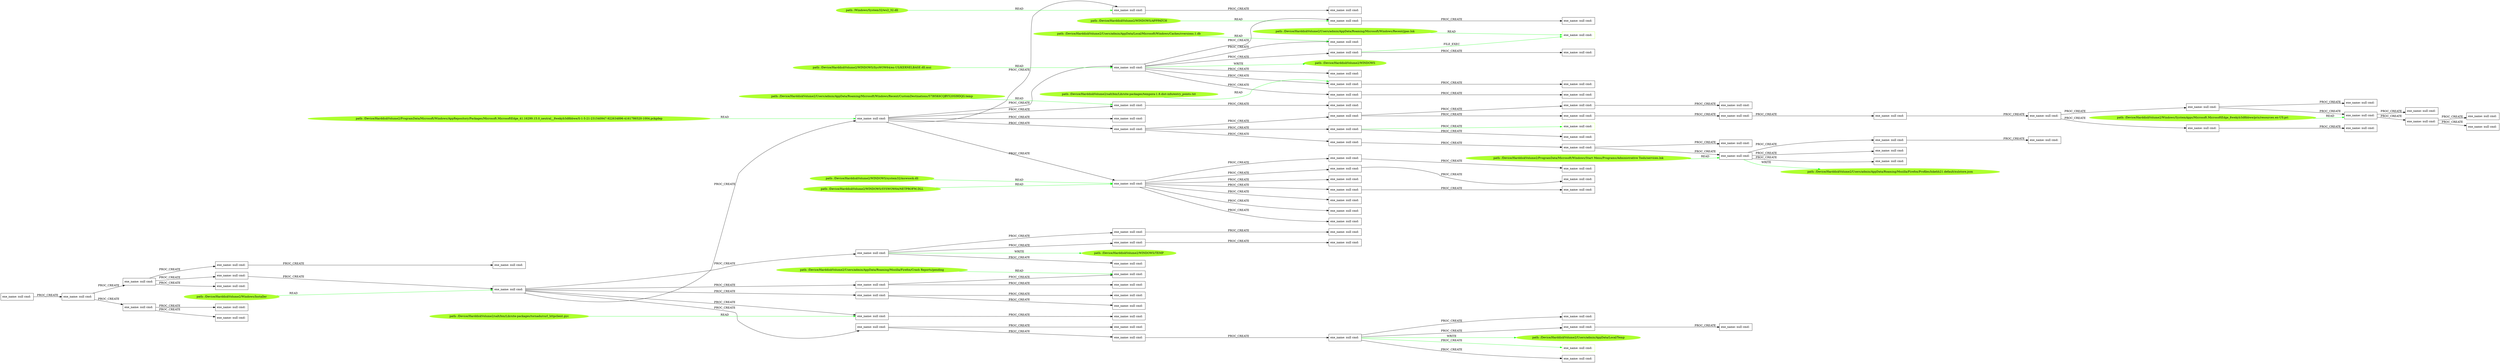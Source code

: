 digraph {
	rankdir=LR
	9 [label="exe_name: null cmd: " color=black shape=box style=solid]
	153 [label="exe_name: null cmd: " color=greenyellow shape=box style=solid]
	9 -> 153 [label=FILE_EXEC color=green]
	27 [label="exe_name: null cmd: " color=black shape=box style=solid]
	29 [label="exe_name: null cmd: " color=black shape=box style=solid]
	27 -> 29 [label=PROC_CREATE color=black]
	29 [label="exe_name: null cmd: " color=black shape=box style=solid]
	32 [label="exe_name: null cmd: " color=black shape=box style=solid]
	29 -> 32 [label=PROC_CREATE color=black]
	32 [label="exe_name: null cmd: " color=black shape=box style=solid]
	38 [label="exe_name: null cmd: " color=black shape=box style=solid]
	32 -> 38 [label=PROC_CREATE color=black]
	29 [label="exe_name: null cmd: " color=black shape=box style=solid]
	35 [label="exe_name: null cmd: " color=black shape=box style=solid]
	29 -> 35 [label=PROC_CREATE color=black]
	32 [label="exe_name: null cmd: " color=black shape=box style=solid]
	41 [label="exe_name: null cmd: " color=black shape=box style=solid]
	32 -> 41 [label=PROC_CREATE color=black]
	35 [label="exe_name: null cmd: " color=black shape=box style=solid]
	20 [label="exe_name: null cmd: " color=black shape=box style=solid]
	35 -> 20 [label=PROC_CREATE color=black]
	35 [label="exe_name: null cmd: " color=black shape=box style=solid]
	23 [label="exe_name: null cmd: " color=black shape=box style=solid]
	35 -> 23 [label=PROC_CREATE color=black]
	20 [label="exe_name: null cmd: " color=black shape=box style=solid]
	24 [label="exe_name: null cmd: " color=black shape=box style=solid]
	20 -> 24 [label=PROC_CREATE color=black]
	35 [label="exe_name: null cmd: " color=black shape=box style=solid]
	22 [label="exe_name: null cmd: " color=black shape=box style=solid]
	35 -> 22 [label=PROC_CREATE color=black]
	22 [label="exe_name: null cmd: " color=black shape=box style=solid]
	25 [label="exe_name: null cmd: " color=black shape=box style=solid]
	22 -> 25 [label=PROC_CREATE color=black]
	25 [label="exe_name: null cmd: " color=black shape=box style=solid]
	46 [label="exe_name: null cmd: " color=black shape=box style=solid]
	25 -> 46 [label=PROC_CREATE color=black]
	155 [label="path: /Device/HarddiskVolume2/ProgramData/Microsoft/Windows/Start Menu/Programs/Administrative Tools/services.lnk" color=greenyellow shape=oval style=filled]
	105 [label="exe_name: null cmd: " color=black shape=box style=solid]
	155 -> 105 [label=READ color=green]
	46 [label="exe_name: null cmd: " color=black shape=box style=solid]
	98 [label="exe_name: null cmd: " color=black shape=box style=solid]
	46 -> 98 [label=PROC_CREATE color=black]
	98 [label="exe_name: null cmd: " color=black shape=box style=solid]
	14 [label="exe_name: null cmd: " color=black shape=box style=solid]
	98 -> 14 [label=PROC_CREATE color=black]
	25 [label="exe_name: null cmd: " color=black shape=box style=solid]
	45 [label="exe_name: null cmd: " color=black shape=box style=solid]
	25 -> 45 [label=PROC_CREATE color=black]
	45 [label="exe_name: null cmd: " color=black shape=box style=solid]
	84 [label="exe_name: null cmd: " color=black shape=box style=solid]
	45 -> 84 [label=PROC_CREATE color=black]
	25 [label="exe_name: null cmd: " color=black shape=box style=solid]
	57 [label="exe_name: null cmd: " color=black shape=box style=solid]
	25 -> 57 [label=PROC_CREATE color=black]
	45 [label="exe_name: null cmd: " color=black shape=box style=solid]
	83 [label="exe_name: null cmd: " color=black shape=box style=solid]
	45 -> 83 [label=PROC_CREATE color=black]
	57 [label="exe_name: null cmd: " color=black shape=box style=solid]
	113 [label="exe_name: null cmd: " color=black shape=box style=solid]
	57 -> 113 [label=PROC_CREATE color=black]
	57 [label="exe_name: null cmd: " color=black shape=box style=solid]
	112 [label="exe_name: null cmd: " color=black shape=box style=solid]
	57 -> 112 [label=PROC_CREATE color=black]
	139 [label="path: /Device/HarddiskVolume2/ProgramData/Microsoft/Windows/AppRepository/Packages/Microsoft.MicrosoftEdge_41.16299.15.0_neutral__8wekyb3d8bbwe/S-1-5-21-231540947-922634896-4161786520-1004.pckgdep" color=greenyellow shape=oval style=filled]
	46 [label="exe_name: null cmd: " color=black shape=box style=solid]
	139 -> 46 [label=READ color=green]
	46 [label="exe_name: null cmd: " color=black shape=box style=solid]
	99 [label="exe_name: null cmd: " color=black shape=box style=solid]
	46 -> 99 [label=PROC_CREATE color=black]
	46 [label="exe_name: null cmd: " color=black shape=box style=solid]
	100 [label="exe_name: null cmd: " color=black shape=box style=solid]
	46 -> 100 [label=PROC_CREATE color=black]
	99 [label="exe_name: null cmd: " color=black shape=box style=solid]
	18 [label="exe_name: null cmd: " color=black shape=box style=solid]
	99 -> 18 [label=PROC_CREATE color=black]
	154 [label="path: /Device/HarddiskVolume2/Users/admin/AppData/Roaming/Microsoft/Windows/Recent/jpas.lnk" color=greenyellow shape=oval style=filled]
	153 [label="exe_name: null cmd: " color=greenyellow shape=box style=solid]
	154 -> 153 [label=READ color=green]
	46 [label="exe_name: null cmd: " color=black shape=box style=solid]
	97 [label="exe_name: null cmd: " color=black shape=box style=solid]
	46 -> 97 [label=PROC_CREATE color=black]
	97 [label="exe_name: null cmd: " color=black shape=box style=solid]
	40 [label="exe_name: null cmd: " color=black shape=box style=solid]
	97 -> 40 [label=PROC_CREATE color=black]
	40 [label="exe_name: null cmd: " color=black shape=box style=solid]
	2 [label="exe_name: null cmd: " color=black shape=box style=solid]
	40 -> 2 [label=PROC_CREATE color=black]
	25 [label="exe_name: null cmd: " color=black shape=box style=solid]
	42 [label="exe_name: null cmd: " color=black shape=box style=solid]
	25 -> 42 [label=PROC_CREATE color=black]
	42 [label="exe_name: null cmd: " color=black shape=box style=solid]
	60 [label="exe_name: null cmd: " color=black shape=box style=solid]
	42 -> 60 [label=PROC_CREATE color=black]
	25 [label="exe_name: null cmd: " color=black shape=box style=solid]
	58 [label="exe_name: null cmd: " color=black shape=box style=solid]
	25 -> 58 [label=PROC_CREATE color=black]
	42 [label="exe_name: null cmd: " color=black shape=box style=solid]
	59 [label="exe_name: null cmd: " color=black shape=box style=solid]
	42 -> 59 [label=PROC_CREATE color=black]
	58 [label="exe_name: null cmd: " color=black shape=box style=solid]
	61 [label="exe_name: null cmd: " color=black shape=box style=solid]
	58 -> 61 [label=PROC_CREATE color=black]
	59 [label="exe_name: null cmd: " color=black shape=box style=solid]
	114 [label="exe_name: null cmd: " color=black shape=box style=solid]
	59 -> 114 [label=PROC_CREATE color=black]
	114 [label="exe_name: null cmd: " color=black shape=box style=solid]
	67 [label="exe_name: null cmd: " color=black shape=box style=solid]
	114 -> 67 [label=PROC_CREATE color=black]
	114 [label="exe_name: null cmd: " color=black shape=box style=solid]
	69 [label="exe_name: null cmd: " color=black shape=box style=solid]
	114 -> 69 [label=PROC_CREATE color=black]
	114 [label="exe_name: null cmd: " color=black shape=box style=solid]
	65 [label="exe_name: null cmd: " color=black shape=box style=solid]
	114 -> 65 [label=PROC_CREATE color=black]
	65 [label="exe_name: null cmd: " color=black shape=box style=solid]
	3 [label="exe_name: null cmd: " color=black shape=box style=solid]
	65 -> 3 [label=PROC_CREATE color=black]
	97 [label="exe_name: null cmd: " color=black shape=box style=solid]
	48 [label="exe_name: null cmd: " color=black shape=box style=solid]
	97 -> 48 [label=PROC_CREATE color=black]
	25 [label="exe_name: null cmd: " color=black shape=box style=solid]
	43 [label="exe_name: null cmd: " color=black shape=box style=solid]
	25 -> 43 [label=PROC_CREATE color=black]
	97 [label="exe_name: null cmd: " color=black shape=box style=solid]
	34 [label="exe_name: null cmd: " color=black shape=box style=solid]
	97 -> 34 [label=PROC_CREATE color=black]
	97 [label="exe_name: null cmd: " color=black shape=box style=solid]
	28 [label="exe_name: null cmd: " color=black shape=box style=solid]
	97 -> 28 [label=PROC_CREATE color=black]
	34 [label="exe_name: null cmd: " color=black shape=box style=solid]
	1 [label="exe_name: null cmd: " color=black shape=box style=solid]
	34 -> 1 [label=PROC_CREATE color=black]
	136 [label="path: /Device/HarddiskVolume2/Windows/Installer" color=greenyellow shape=oval style=filled]
	25 [label="exe_name: null cmd: " color=black shape=box style=solid]
	136 -> 25 [label=READ color=green]
	43 [label="exe_name: null cmd: " color=black shape=box style=solid]
	74 [label="exe_name: null cmd: " color=black shape=box style=solid]
	43 -> 74 [label=PROC_CREATE color=black]
	43 [label="exe_name: null cmd: " color=black shape=box style=solid]
	75 [label="exe_name: null cmd: " color=black shape=box style=solid]
	43 -> 75 [label=PROC_CREATE color=black]
	75 [label="exe_name: null cmd: " color=black shape=box style=solid]
	133 [label="exe_name: null cmd: " color=black shape=box style=solid]
	75 -> 133 [label=PROC_CREATE color=black]
	97 [label="exe_name: null cmd: " color=black shape=box style=solid]
	37 [label="exe_name: null cmd: " color=black shape=box style=solid]
	97 -> 37 [label=PROC_CREATE color=black]
	43 [label="exe_name: null cmd: " color=black shape=box style=solid]
	72 [label="exe_name: null cmd: " color=black shape=box style=solid]
	43 -> 72 [label=PROC_CREATE color=black]
	97 [label="exe_name: null cmd: " color=black shape=box style=solid]
	50 [label="exe_name: null cmd: " color=black shape=box style=solid]
	97 -> 50 [label=PROC_CREATE color=black]
	72 [label="exe_name: null cmd: " color=black shape=box style=solid]
	115 [label="exe_name: null cmd: " color=black shape=box style=solid]
	72 -> 115 [label=PROC_CREATE color=black]
	97 [label="exe_name: null cmd: " color=black shape=box style=solid]
	31 [label="exe_name: null cmd: " color=black shape=box style=solid]
	97 -> 31 [label=PROC_CREATE color=black]
	31 [label="exe_name: null cmd: " color=black shape=box style=solid]
	119 [label="exe_name: null cmd: " color=black shape=box style=solid]
	31 -> 119 [label=PROC_CREATE color=black]
	152 [label="path: /Device/HarddiskVolume2/WINDOWS/APPPATCH" color=greenyellow shape=oval style=filled]
	131 [label="exe_name: null cmd: " color=black shape=box style=solid]
	152 -> 131 [label=READ color=green]
	46 [label="exe_name: null cmd: " color=black shape=box style=solid]
	95 [label="exe_name: null cmd: " color=black shape=box style=solid]
	46 -> 95 [label=PROC_CREATE color=black]
	95 [label="exe_name: null cmd: " color=black shape=box style=solid]
	13 [label="exe_name: null cmd: " color=black shape=box style=solid]
	95 -> 13 [label=PROC_CREATE color=black]
	13 [label="exe_name: null cmd: " color=black shape=box style=solid]
	116 [label="exe_name: null cmd: " color=black shape=box style=solid]
	13 -> 116 [label=PROC_CREATE color=black]
	95 [label="exe_name: null cmd: " color=black shape=box style=solid]
	11 [label="exe_name: null cmd: " color=black shape=box style=solid]
	95 -> 11 [label=PROC_CREATE color=black]
	11 [label="exe_name: null cmd: " color=black shape=box style=solid]
	104 [label="exe_name: null cmd: " color=black shape=box style=solid]
	11 -> 104 [label=PROC_CREATE color=black]
	104 [label="exe_name: null cmd: " color=black shape=box style=solid]
	96 [label="exe_name: null cmd: " color=black shape=box style=solid]
	104 -> 96 [label=PROC_CREATE color=black]
	104 [label="exe_name: null cmd: " color=black shape=box style=solid]
	105 [label="exe_name: null cmd: " color=black shape=box style=solid]
	104 -> 105 [label=PROC_CREATE color=black]
	105 [label="exe_name: null cmd: " color=black shape=box style=solid]
	8 [label="exe_name: null cmd: " color=black shape=box style=solid]
	105 -> 8 [label=PROC_CREATE color=black]
	8 [label="exe_name: null cmd: " color=black shape=box style=solid]
	30 [label="exe_name: null cmd: " color=black shape=box style=solid]
	8 -> 30 [label=PROC_CREATE color=black]
	105 [label="exe_name: null cmd: " color=black shape=box style=solid]
	127 [label="exe_name: null cmd: " color=black shape=box style=solid]
	105 -> 127 [label=PROC_CREATE color=black]
	105 [label="exe_name: null cmd: " color=black shape=box style=solid]
	130 [label="exe_name: null cmd: " color=black shape=box style=solid]
	105 -> 130 [label=PROC_CREATE color=black]
	46 [label="exe_name: null cmd: " color=black shape=box style=solid]
	110 [label="exe_name: null cmd: " color=black shape=box style=solid]
	46 -> 110 [label=PROC_CREATE color=black]
	110 [label="exe_name: null cmd: " color=black shape=box style=solid]
	9 [label="exe_name: null cmd: " color=black shape=box style=solid]
	110 -> 9 [label=PROC_CREATE color=black]
	9 [label="exe_name: null cmd: " color=black shape=box style=solid]
	91 [label="exe_name: null cmd: " color=black shape=box style=solid]
	9 -> 91 [label=PROC_CREATE color=black]
	110 [label="exe_name: null cmd: " color=black shape=box style=solid]
	126 [label="exe_name: null cmd: " color=black shape=box style=solid]
	110 -> 126 [label=PROC_CREATE color=black]
	110 [label="exe_name: null cmd: " color=black shape=box style=solid]
	124 [label="exe_name: null cmd: " color=black shape=box style=solid]
	110 -> 124 [label=PROC_CREATE color=black]
	110 [label="exe_name: null cmd: " color=black shape=box style=solid]
	128 [label="exe_name: null cmd: " color=black shape=box style=solid]
	110 -> 128 [label=PROC_CREATE color=black]
	95 [label="exe_name: null cmd: " color=black shape=box style=solid]
	16 [label="exe_name: null cmd: " color=black shape=box style=solid]
	95 -> 16 [label=PROC_CREATE color=black]
	16 [label="exe_name: null cmd: " color=black shape=box style=solid]
	117 [label="exe_name: null cmd: " color=black shape=box style=solid]
	16 -> 117 [label=PROC_CREATE color=black]
	128 [label="exe_name: null cmd: " color=black shape=box style=solid]
	102 [label="exe_name: null cmd: " color=black shape=box style=solid]
	128 -> 102 [label=PROC_CREATE color=black]
	117 [label="exe_name: null cmd: " color=black shape=box style=solid]
	107 [label="exe_name: null cmd: " color=black shape=box style=solid]
	117 -> 107 [label=PROC_CREATE color=black]
	107 [label="exe_name: null cmd: " color=black shape=box style=solid]
	12 [label="exe_name: null cmd: " color=black shape=box style=solid]
	107 -> 12 [label=PROC_CREATE color=black]
	12 [label="exe_name: null cmd: " color=black shape=box style=solid]
	36 [label="exe_name: null cmd: " color=black shape=box style=solid]
	12 -> 36 [label=PROC_CREATE color=black]
	36 [label="exe_name: null cmd: " color=black shape=box style=solid]
	47 [label="exe_name: null cmd: " color=black shape=box style=solid]
	36 -> 47 [label=PROC_CREATE color=black]
	47 [label="exe_name: null cmd: " color=black shape=box style=solid]
	51 [label="exe_name: null cmd: " color=black shape=box style=solid]
	47 -> 51 [label=PROC_CREATE color=black]
	110 [label="exe_name: null cmd: " color=black shape=box style=solid]
	131 [label="exe_name: null cmd: " color=black shape=box style=solid]
	110 -> 131 [label=PROC_CREATE color=black]
	131 [label="exe_name: null cmd: " color=black shape=box style=solid]
	86 [label="exe_name: null cmd: " color=black shape=box style=solid]
	131 -> 86 [label=PROC_CREATE color=black]
	16 [label="exe_name: null cmd: " color=black shape=box style=solid]
	118 [label="exe_name: null cmd: " color=black shape=box style=solid]
	16 -> 118 [label=PROC_CREATE color=black]
	110 [label="exe_name: null cmd: " color=black shape=box style=solid]
	21 [label="exe_name: null cmd: " color=black shape=box style=solid]
	110 -> 21 [label=PROC_CREATE color=black]
	118 [label="exe_name: null cmd: " color=black shape=box style=solid]
	108 [label="exe_name: null cmd: " color=black shape=box style=solid]
	118 -> 108 [label=PROC_CREATE color=black]
	21 [label="exe_name: null cmd: " color=black shape=box style=solid]
	87 [label="exe_name: null cmd: " color=black shape=box style=solid]
	21 -> 87 [label=PROC_CREATE color=black]
	51 [label="exe_name: null cmd: " color=black shape=box style=solid]
	64 [label="exe_name: null cmd: " color=black shape=box style=solid]
	51 -> 64 [label=PROC_CREATE color=black]
	47 [label="exe_name: null cmd: " color=black shape=box style=solid]
	53 [label="exe_name: null cmd: " color=black shape=box style=solid]
	47 -> 53 [label=PROC_CREATE color=black]
	51 [label="exe_name: null cmd: " color=black shape=box style=solid]
	62 [label="exe_name: null cmd: " color=black shape=box style=solid]
	51 -> 62 [label=PROC_CREATE color=black]
	62 [label="exe_name: null cmd: " color=black shape=box style=solid]
	68 [label="exe_name: null cmd: " color=black shape=box style=solid]
	62 -> 68 [label=PROC_CREATE color=black]
	62 [label="exe_name: null cmd: " color=black shape=box style=solid]
	66 [label="exe_name: null cmd: " color=black shape=box style=solid]
	62 -> 66 [label=PROC_CREATE color=black]
	36 [label="exe_name: null cmd: " color=black shape=box style=solid]
	39 [label="exe_name: null cmd: " color=black shape=box style=solid]
	36 -> 39 [label=PROC_CREATE color=black]
	39 [label="exe_name: null cmd: " color=black shape=box style=solid]
	49 [label="exe_name: null cmd: " color=black shape=box style=solid]
	39 -> 49 [label=PROC_CREATE color=black]
	43 [label="exe_name: null cmd: " color=black shape=box style=solid]
	138 [label="path: /Device/HarddiskVolume2/WINDOWS/TEMP" color=greenyellow shape=oval style=filled]
	43 -> 138 [label=WRITE color=green]
	142 [label="path: /Device/HarddiskVolume2/WINDOWS/system32/mswsock.dll" color=greenyellow shape=oval style=filled]
	97 [label="exe_name: null cmd: " color=black shape=box style=solid]
	142 -> 97 [label=READ color=green]
	141 [label="path: /Device/HarddiskVolume2/WINDOWS/SYSWOW64/NETPROFM.DLL" color=greenyellow shape=oval style=filled]
	97 [label="exe_name: null cmd: " color=black shape=box style=solid]
	141 -> 97 [label=READ color=green]
	114 [label="exe_name: null cmd: " color=black shape=box style=solid]
	148 [label="path: /Device/HarddiskVolume2/Users/admin/AppData/Local/Temp" color=greenyellow shape=oval style=filled]
	114 -> 148 [label=WRITE color=green]
	144 [label="path: /Device/HarddiskVolume2/Users/admin/AppData/Roaming/Microsoft/Windows/Recent/CustomDestinations/57I85K6CQBY520SI9DQG.temp" color=greenyellow shape=oval style=filled]
	99 [label="exe_name: null cmd: " color=black shape=box style=solid]
	144 -> 99 [label=READ color=green]
	140 [label="path: /Device/HarddiskVolume2/Users/admin/AppData/Roaming/Mozilla/Firefox/Crash Reports/pending" color=greenyellow shape=oval style=filled]
	83 [label="exe_name: null cmd: " color=black shape=box style=solid]
	140 -> 83 [label=READ color=green]
	151 [label="path: /Device/HarddiskVolume2/salt/bin/Lib/site-packages/tempora-1.8.dist-info/entry_points.txt" color=greenyellow shape=oval style=filled]
	128 [label="exe_name: null cmd: " color=black shape=box style=solid]
	151 -> 128 [label=READ color=green]
	150 [label="path: /Device/HarddiskVolume2/Users/admin/AppData/Local/Microsoft/Windows/Caches/cversions.1.db" color=greenyellow shape=oval style=filled]
	124 [label="exe_name: null cmd: " color=black shape=box style=solid]
	150 -> 124 [label=READ color=green]
	110 [label="exe_name: null cmd: " color=black shape=box style=solid]
	146 [label="path: /Device/HarddiskVolume2/WINDOWS" color=greenyellow shape=oval style=filled]
	110 -> 146 [label=WRITE color=green]
	105 [label="exe_name: null cmd: " color=black shape=box style=solid]
	156 [label="path: /Device/HarddiskVolume2/Users/admin/AppData/Roaming/Mozilla/Firefox/Profiles/lxkehh21.default/xulstore.json" color=greenyellow shape=oval style=filled]
	105 -> 156 [label=WRITE color=green]
	114 [label="exe_name: null cmd: " color=black shape=box style=solid]
	147 [label="exe_name: null cmd: " color=greenyellow shape=box style=solid]
	114 -> 147 [label=PROC_CREATE color=green]
	143 [label="path: /Windows/System32/ws2_32.dll" color=greenyellow shape=oval style=filled]
	98 [label="exe_name: null cmd: " color=black shape=box style=solid]
	143 -> 98 [label=READ color=green]
	157 [label="path: /Device/HarddiskVolume2/Windows/SystemApps/Microsoft.MicrosoftEdge_8wekyb3d8bbwe/pris/resources.en-US.pri" color=greenyellow shape=oval style=filled]
	51 [label="exe_name: null cmd: " color=black shape=box style=solid]
	157 -> 51 [label=READ color=green]
	145 [label="path: /Device/HarddiskVolume2/WINDOWS/SysWOW64/en-US/KERNELBASE.dll.mui" color=greenyellow shape=oval style=filled]
	110 [label="exe_name: null cmd: " color=black shape=box style=solid]
	145 -> 110 [label=READ color=green]
	137 [label="path: /Device/HarddiskVolume2/salt/bin/Lib/site-packages/tornado/curl_httpclient.pyc" color=greenyellow shape=oval style=filled]
	58 [label="exe_name: null cmd: " color=black shape=box style=solid]
	137 -> 58 [label=READ color=green]
	13 [label="exe_name: null cmd: " color=black shape=box style=solid]
	149 [label="exe_name: null cmd: " color=greenyellow shape=box style=solid]
	13 -> 149 [label=PROC_CREATE color=green]
}
